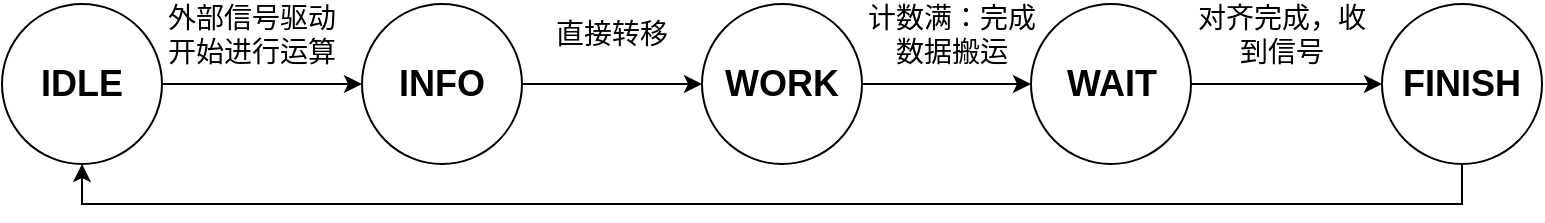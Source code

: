 <mxfile version="24.7.17">
  <diagram name="第 1 页" id="EEZGqxAXVesSuWARZWzm">
    <mxGraphModel dx="1012" dy="608" grid="1" gridSize="10" guides="1" tooltips="1" connect="1" arrows="1" fold="1" page="1" pageScale="1" pageWidth="1169" pageHeight="827" math="0" shadow="0">
      <root>
        <mxCell id="0" />
        <mxCell id="1" parent="0" />
        <mxCell id="H7crxVpiiCztRyh2UyzA-6" style="edgeStyle=orthogonalEdgeStyle;rounded=0;orthogonalLoop=1;jettySize=auto;html=1;exitX=1;exitY=0.5;exitDx=0;exitDy=0;" edge="1" parent="1" source="H7crxVpiiCztRyh2UyzA-1" target="H7crxVpiiCztRyh2UyzA-2">
          <mxGeometry relative="1" as="geometry">
            <Array as="points">
              <mxPoint x="210" y="410" />
              <mxPoint x="210" y="410" />
            </Array>
          </mxGeometry>
        </mxCell>
        <mxCell id="H7crxVpiiCztRyh2UyzA-1" value="&lt;font style=&quot;font-size: 18px;&quot;&gt;&lt;b&gt;IDLE&lt;/b&gt;&lt;/font&gt;" style="ellipse;whiteSpace=wrap;html=1;aspect=fixed;" vertex="1" parent="1">
          <mxGeometry x="70" y="370" width="80" height="80" as="geometry" />
        </mxCell>
        <mxCell id="H7crxVpiiCztRyh2UyzA-11" style="edgeStyle=orthogonalEdgeStyle;rounded=0;orthogonalLoop=1;jettySize=auto;html=1;exitX=1;exitY=0.5;exitDx=0;exitDy=0;entryX=0;entryY=0.5;entryDx=0;entryDy=0;" edge="1" parent="1" source="H7crxVpiiCztRyh2UyzA-2" target="H7crxVpiiCztRyh2UyzA-3">
          <mxGeometry relative="1" as="geometry" />
        </mxCell>
        <mxCell id="H7crxVpiiCztRyh2UyzA-2" value="&lt;font style=&quot;font-size: 18px;&quot;&gt;&lt;b&gt;INFO&lt;/b&gt;&lt;/font&gt;" style="ellipse;whiteSpace=wrap;html=1;aspect=fixed;" vertex="1" parent="1">
          <mxGeometry x="250" y="370" width="80" height="80" as="geometry" />
        </mxCell>
        <mxCell id="H7crxVpiiCztRyh2UyzA-13" value="" style="edgeStyle=orthogonalEdgeStyle;rounded=0;orthogonalLoop=1;jettySize=auto;html=1;" edge="1" parent="1" source="H7crxVpiiCztRyh2UyzA-3" target="H7crxVpiiCztRyh2UyzA-4">
          <mxGeometry relative="1" as="geometry" />
        </mxCell>
        <mxCell id="H7crxVpiiCztRyh2UyzA-3" value="&lt;font style=&quot;font-size: 18px;&quot;&gt;&lt;b&gt;WORK&lt;/b&gt;&lt;/font&gt;" style="ellipse;whiteSpace=wrap;html=1;aspect=fixed;" vertex="1" parent="1">
          <mxGeometry x="420" y="370" width="80" height="80" as="geometry" />
        </mxCell>
        <mxCell id="H7crxVpiiCztRyh2UyzA-15" style="edgeStyle=orthogonalEdgeStyle;rounded=0;orthogonalLoop=1;jettySize=auto;html=1;exitX=1;exitY=0.5;exitDx=0;exitDy=0;entryX=0;entryY=0.5;entryDx=0;entryDy=0;" edge="1" parent="1" source="H7crxVpiiCztRyh2UyzA-4" target="H7crxVpiiCztRyh2UyzA-5">
          <mxGeometry relative="1" as="geometry" />
        </mxCell>
        <mxCell id="H7crxVpiiCztRyh2UyzA-4" value="&lt;font style=&quot;font-size: 18px;&quot;&gt;&lt;span&gt;WAIT&lt;/span&gt;&lt;/font&gt;" style="ellipse;whiteSpace=wrap;html=1;aspect=fixed;fontStyle=1" vertex="1" parent="1">
          <mxGeometry x="584.5" y="370" width="80" height="80" as="geometry" />
        </mxCell>
        <mxCell id="H7crxVpiiCztRyh2UyzA-17" style="edgeStyle=orthogonalEdgeStyle;rounded=0;orthogonalLoop=1;jettySize=auto;html=1;exitX=0.5;exitY=1;exitDx=0;exitDy=0;entryX=0.5;entryY=1;entryDx=0;entryDy=0;" edge="1" parent="1" source="H7crxVpiiCztRyh2UyzA-5" target="H7crxVpiiCztRyh2UyzA-1">
          <mxGeometry relative="1" as="geometry" />
        </mxCell>
        <mxCell id="H7crxVpiiCztRyh2UyzA-5" value="&lt;font style=&quot;font-size: 18px;&quot;&gt;&lt;span&gt;FINISH&lt;/span&gt;&lt;/font&gt;" style="ellipse;whiteSpace=wrap;html=1;aspect=fixed;fontStyle=1" vertex="1" parent="1">
          <mxGeometry x="760" y="370" width="80" height="80" as="geometry" />
        </mxCell>
        <mxCell id="H7crxVpiiCztRyh2UyzA-9" value="外部信号驱动开始进行运算" style="text;html=1;align=center;verticalAlign=middle;whiteSpace=wrap;rounded=0;fontSize=14;" vertex="1" parent="1">
          <mxGeometry x="150" y="370" width="90" height="30" as="geometry" />
        </mxCell>
        <mxCell id="H7crxVpiiCztRyh2UyzA-12" value="直接转移" style="text;html=1;align=center;verticalAlign=middle;whiteSpace=wrap;rounded=0;fontSize=14;" vertex="1" parent="1">
          <mxGeometry x="330" y="370" width="90" height="30" as="geometry" />
        </mxCell>
        <mxCell id="H7crxVpiiCztRyh2UyzA-14" value="计数满：完成数据搬运" style="text;html=1;align=center;verticalAlign=middle;whiteSpace=wrap;rounded=0;fontSize=14;" vertex="1" parent="1">
          <mxGeometry x="500" y="370" width="90" height="30" as="geometry" />
        </mxCell>
        <mxCell id="H7crxVpiiCztRyh2UyzA-16" value="对齐完成，收到信号" style="text;html=1;align=center;verticalAlign=middle;whiteSpace=wrap;rounded=0;fontSize=14;" vertex="1" parent="1">
          <mxGeometry x="664.5" y="370" width="90" height="30" as="geometry" />
        </mxCell>
      </root>
    </mxGraphModel>
  </diagram>
</mxfile>
